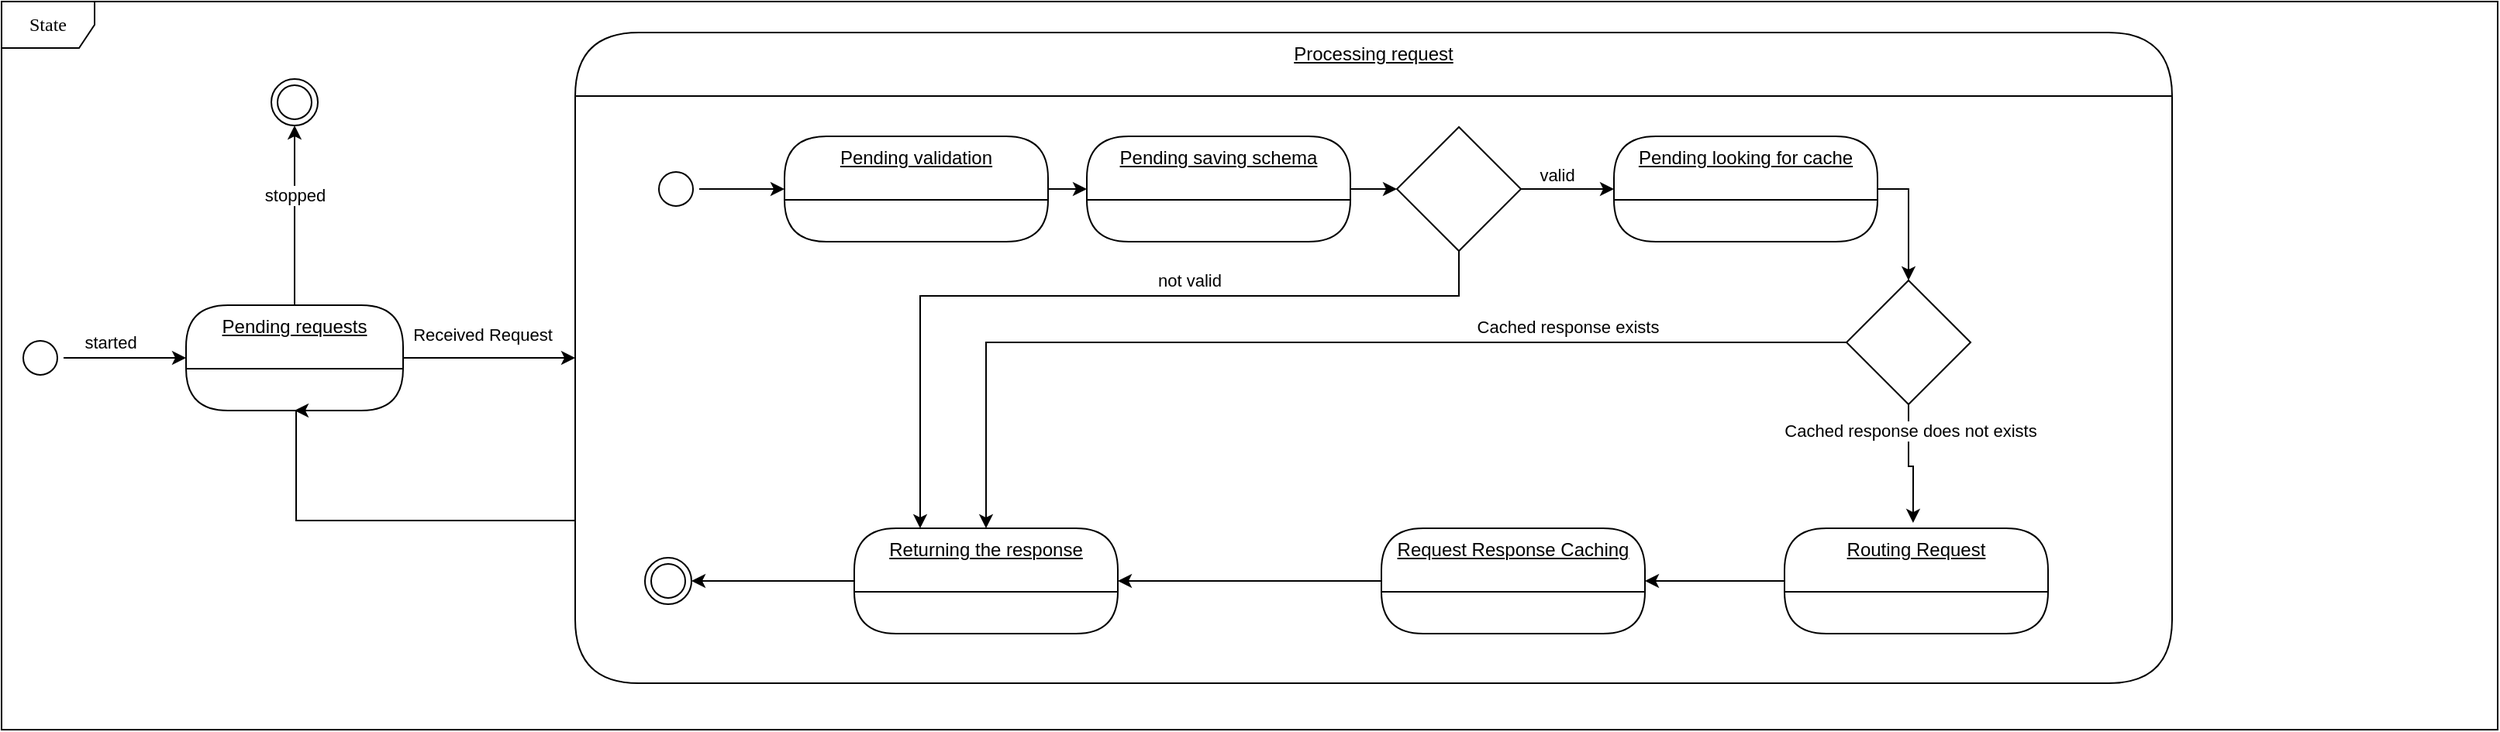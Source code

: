 <mxfile version="22.1.2" type="device">
  <diagram name="Page-1" id="58cdce13-f638-feb5-8d6f-7d28b1aa9fa0">
    <mxGraphModel dx="1206" dy="1552" grid="1" gridSize="10" guides="1" tooltips="1" connect="1" arrows="1" fold="1" page="1" pageScale="1" pageWidth="1100" pageHeight="850" background="none" math="0" shadow="0">
      <root>
        <mxCell id="0" />
        <mxCell id="1" parent="0" />
        <mxCell id="sZcx_ukak52XP6bxzXwW-17" style="edgeStyle=orthogonalEdgeStyle;rounded=0;orthogonalLoop=1;jettySize=auto;html=1;entryX=0;entryY=0.5;entryDx=0;entryDy=0;" parent="1" source="382b91b5511bd0f7-1" target="sZcx_ukak52XP6bxzXwW-1" edge="1">
          <mxGeometry relative="1" as="geometry" />
        </mxCell>
        <mxCell id="sZcx_ukak52XP6bxzXwW-18" value="started" style="edgeLabel;html=1;align=center;verticalAlign=middle;resizable=0;points=[];" parent="sZcx_ukak52XP6bxzXwW-17" vertex="1" connectable="0">
          <mxGeometry x="-0.658" y="-2" relative="1" as="geometry">
            <mxPoint x="16" y="-12" as="offset" />
          </mxGeometry>
        </mxCell>
        <mxCell id="382b91b5511bd0f7-1" value="" style="ellipse;html=1;shape=startState;rounded=1;shadow=0;comic=0;labelBackgroundColor=none;fontFamily=Verdana;fontSize=12;align=center;direction=south;" parent="1" vertex="1">
          <mxGeometry x="130" y="135" width="30" height="30" as="geometry" />
        </mxCell>
        <mxCell id="2a3bc250acf0617d-8" value="State" style="shape=umlFrame;whiteSpace=wrap;html=1;rounded=1;shadow=0;comic=0;labelBackgroundColor=none;strokeWidth=1;fontFamily=Verdana;fontSize=12;align=center;" parent="1" vertex="1">
          <mxGeometry x="120" y="-80" width="1610" height="470" as="geometry" />
        </mxCell>
        <mxCell id="sZcx_ukak52XP6bxzXwW-19" style="edgeStyle=orthogonalEdgeStyle;rounded=0;orthogonalLoop=1;jettySize=auto;html=1;entryX=0;entryY=0.5;entryDx=0;entryDy=0;" parent="1" source="sZcx_ukak52XP6bxzXwW-1" target="sZcx_ukak52XP6bxzXwW-2" edge="1">
          <mxGeometry relative="1" as="geometry" />
        </mxCell>
        <mxCell id="sZcx_ukak52XP6bxzXwW-20" value="Received Request" style="edgeLabel;html=1;align=center;verticalAlign=middle;resizable=0;points=[];" parent="sZcx_ukak52XP6bxzXwW-19" vertex="1" connectable="0">
          <mxGeometry x="0.196" y="-1" relative="1" as="geometry">
            <mxPoint x="-16" y="-16" as="offset" />
          </mxGeometry>
        </mxCell>
        <mxCell id="sZcx_ukak52XP6bxzXwW-1" value="Pending requests" style="swimlane;fontStyle=4;align=center;verticalAlign=top;childLayout=stackLayout;horizontal=1;startSize=41;horizontalStack=0;resizeParent=1;resizeParentMax=0;resizeLast=0;collapsible=0;marginBottom=0;html=1;rounded=1;absoluteArcSize=1;arcSize=140;whiteSpace=wrap;" parent="1" vertex="1">
          <mxGeometry x="239" y="116" width="140" height="68" as="geometry" />
        </mxCell>
        <mxCell id="sZcx_ukak52XP6bxzXwW-37" style="edgeStyle=orthogonalEdgeStyle;rounded=0;orthogonalLoop=1;jettySize=auto;html=1;exitX=0;exitY=0.75;exitDx=0;exitDy=0;entryX=0.5;entryY=1;entryDx=0;entryDy=0;" parent="1" source="sZcx_ukak52XP6bxzXwW-2" target="sZcx_ukak52XP6bxzXwW-1" edge="1">
          <mxGeometry relative="1" as="geometry">
            <Array as="points">
              <mxPoint x="310" y="255" />
            </Array>
          </mxGeometry>
        </mxCell>
        <mxCell id="sZcx_ukak52XP6bxzXwW-38" style="edgeStyle=orthogonalEdgeStyle;rounded=0;orthogonalLoop=1;jettySize=auto;html=1;entryX=0.5;entryY=1;entryDx=0;entryDy=0;exitX=0.5;exitY=0;exitDx=0;exitDy=0;" parent="1" source="sZcx_ukak52XP6bxzXwW-1" target="sZcx_ukak52XP6bxzXwW-39" edge="1">
          <mxGeometry relative="1" as="geometry">
            <mxPoint x="945" y="430" as="targetPoint" />
          </mxGeometry>
        </mxCell>
        <mxCell id="sZcx_ukak52XP6bxzXwW-40" value="stopped" style="edgeLabel;html=1;align=center;verticalAlign=middle;resizable=0;points=[];" parent="sZcx_ukak52XP6bxzXwW-38" vertex="1" connectable="0">
          <mxGeometry x="0.2" y="-1" relative="1" as="geometry">
            <mxPoint x="-1" y="-2" as="offset" />
          </mxGeometry>
        </mxCell>
        <mxCell id="sZcx_ukak52XP6bxzXwW-2" value="Processing request" style="swimlane;fontStyle=4;align=center;verticalAlign=top;childLayout=stackLayout;horizontal=1;startSize=41;horizontalStack=0;resizeParent=1;resizeParentMax=0;resizeLast=0;collapsible=0;marginBottom=0;html=1;rounded=1;absoluteArcSize=1;arcSize=140;whiteSpace=wrap;" parent="1" vertex="1">
          <mxGeometry x="490" y="-60" width="1030" height="420" as="geometry" />
        </mxCell>
        <mxCell id="sZcx_ukak52XP6bxzXwW-11" style="edgeStyle=orthogonalEdgeStyle;rounded=0;orthogonalLoop=1;jettySize=auto;html=1;entryX=1;entryY=0.5;entryDx=0;entryDy=0;" parent="1" source="sZcx_ukak52XP6bxzXwW-27" target="sZcx_ukak52XP6bxzXwW-7" edge="1">
          <mxGeometry relative="1" as="geometry" />
        </mxCell>
        <mxCell id="sZcx_ukak52XP6bxzXwW-4" value="Pending validation" style="swimlane;fontStyle=4;align=center;verticalAlign=top;childLayout=stackLayout;horizontal=1;startSize=41;horizontalStack=0;resizeParent=1;resizeParentMax=0;resizeLast=0;collapsible=0;marginBottom=0;html=1;rounded=1;absoluteArcSize=1;arcSize=162;whiteSpace=wrap;" parent="1" vertex="1">
          <mxGeometry x="625" y="7" width="170" height="68" as="geometry" />
        </mxCell>
        <mxCell id="sZcx_ukak52XP6bxzXwW-10" style="edgeStyle=orthogonalEdgeStyle;rounded=0;orthogonalLoop=1;jettySize=auto;html=1;entryX=0;entryY=0.5;entryDx=0;entryDy=0;" parent="1" source="sZcx_ukak52XP6bxzXwW-6" target="sZcx_ukak52XP6bxzXwW-4" edge="1">
          <mxGeometry relative="1" as="geometry">
            <mxPoint x="640" y="41" as="targetPoint" />
          </mxGeometry>
        </mxCell>
        <mxCell id="sZcx_ukak52XP6bxzXwW-6" value="" style="ellipse;html=1;shape=startState;rounded=1;shadow=0;comic=0;labelBackgroundColor=none;fontFamily=Verdana;fontSize=12;align=center;direction=south;" parent="1" vertex="1">
          <mxGeometry x="540" y="26" width="30" height="30" as="geometry" />
        </mxCell>
        <mxCell id="sZcx_ukak52XP6bxzXwW-7" value="" style="ellipse;html=1;shape=endState;rounded=1;shadow=0;comic=0;labelBackgroundColor=none;fontFamily=Verdana;fontSize=12;align=center;" parent="1" vertex="1">
          <mxGeometry x="535" y="279" width="30" height="30" as="geometry" />
        </mxCell>
        <mxCell id="sZcx_ukak52XP6bxzXwW-14" value="" style="edgeStyle=orthogonalEdgeStyle;rounded=0;orthogonalLoop=1;jettySize=auto;html=1;entryX=0.488;entryY=-0.051;entryDx=0;entryDy=0;entryPerimeter=0;" parent="1" source="sZcx_ukak52XP6bxzXwW-24" target="sZcx_ukak52XP6bxzXwW-13" edge="1">
          <mxGeometry relative="1" as="geometry">
            <mxPoint x="1120" y="41" as="sourcePoint" />
            <mxPoint x="1420" y="41" as="targetPoint" />
          </mxGeometry>
        </mxCell>
        <mxCell id="sZcx_ukak52XP6bxzXwW-31" value="Cached response does not exists" style="edgeLabel;html=1;align=center;verticalAlign=middle;resizable=0;points=[];" parent="sZcx_ukak52XP6bxzXwW-14" vertex="1" connectable="0">
          <mxGeometry x="-0.576" y="1" relative="1" as="geometry">
            <mxPoint as="offset" />
          </mxGeometry>
        </mxCell>
        <mxCell id="sZcx_ukak52XP6bxzXwW-13" value="Routing Request" style="swimlane;fontStyle=4;align=center;verticalAlign=top;childLayout=stackLayout;horizontal=1;startSize=41;horizontalStack=0;resizeParent=1;resizeParentMax=0;resizeLast=0;collapsible=0;marginBottom=0;html=1;rounded=1;absoluteArcSize=1;arcSize=140;whiteSpace=wrap;" parent="1" vertex="1">
          <mxGeometry x="1270" y="260" width="170" height="68" as="geometry" />
        </mxCell>
        <mxCell id="sZcx_ukak52XP6bxzXwW-16" value="" style="edgeStyle=orthogonalEdgeStyle;rounded=0;orthogonalLoop=1;jettySize=auto;html=1;entryX=1;entryY=0.5;entryDx=0;entryDy=0;" parent="1" source="sZcx_ukak52XP6bxzXwW-13" target="sZcx_ukak52XP6bxzXwW-15" edge="1">
          <mxGeometry relative="1" as="geometry">
            <mxPoint x="1360" y="41" as="sourcePoint" />
            <mxPoint x="1570" y="41" as="targetPoint" />
          </mxGeometry>
        </mxCell>
        <mxCell id="sZcx_ukak52XP6bxzXwW-15" value="Request Response Caching" style="swimlane;fontStyle=4;align=center;verticalAlign=top;childLayout=stackLayout;horizontal=1;startSize=41;horizontalStack=0;resizeParent=1;resizeParentMax=0;resizeLast=0;collapsible=0;marginBottom=0;html=1;rounded=1;absoluteArcSize=1;arcSize=140;whiteSpace=wrap;" parent="1" vertex="1">
          <mxGeometry x="1010" y="260" width="170" height="68" as="geometry" />
        </mxCell>
        <mxCell id="sZcx_ukak52XP6bxzXwW-23" value="" style="edgeStyle=orthogonalEdgeStyle;rounded=0;orthogonalLoop=1;jettySize=auto;html=1;entryX=0.5;entryY=0;entryDx=0;entryDy=0;exitX=1;exitY=0.5;exitDx=0;exitDy=0;" parent="1" source="sZcx_ukak52XP6bxzXwW-25" target="sZcx_ukak52XP6bxzXwW-24" edge="1">
          <mxGeometry relative="1" as="geometry">
            <mxPoint x="905" y="41" as="sourcePoint" />
            <mxPoint x="1033" y="123" as="targetPoint" />
          </mxGeometry>
        </mxCell>
        <mxCell id="sZcx_ukak52XP6bxzXwW-29" style="edgeStyle=orthogonalEdgeStyle;rounded=0;orthogonalLoop=1;jettySize=auto;html=1;entryX=0.5;entryY=0;entryDx=0;entryDy=0;" parent="1" source="sZcx_ukak52XP6bxzXwW-24" target="sZcx_ukak52XP6bxzXwW-27" edge="1">
          <mxGeometry relative="1" as="geometry" />
        </mxCell>
        <mxCell id="sZcx_ukak52XP6bxzXwW-30" value="Cached response exists" style="edgeLabel;html=1;align=center;verticalAlign=middle;resizable=0;points=[];" parent="sZcx_ukak52XP6bxzXwW-29" vertex="1" connectable="0">
          <mxGeometry x="-0.45" y="-2" relative="1" as="geometry">
            <mxPoint x="5" y="-8" as="offset" />
          </mxGeometry>
        </mxCell>
        <mxCell id="sZcx_ukak52XP6bxzXwW-24" value="" style="rhombus;whiteSpace=wrap;html=1;" parent="1" vertex="1">
          <mxGeometry x="1310" y="100" width="80" height="80" as="geometry" />
        </mxCell>
        <mxCell id="sZcx_ukak52XP6bxzXwW-26" value="" style="edgeStyle=orthogonalEdgeStyle;rounded=0;orthogonalLoop=1;jettySize=auto;html=1;entryX=0;entryY=0.5;entryDx=0;entryDy=0;exitX=1;exitY=0.5;exitDx=0;exitDy=0;" parent="1" source="sZcx_ukak52XP6bxzXwW-32" target="sZcx_ukak52XP6bxzXwW-25" edge="1">
          <mxGeometry relative="1" as="geometry">
            <mxPoint x="1030" y="41" as="sourcePoint" />
            <mxPoint x="1220" y="80" as="targetPoint" />
          </mxGeometry>
        </mxCell>
        <mxCell id="sZcx_ukak52XP6bxzXwW-36" value="valid" style="edgeLabel;html=1;align=center;verticalAlign=middle;resizable=0;points=[];" parent="sZcx_ukak52XP6bxzXwW-26" vertex="1" connectable="0">
          <mxGeometry x="-0.226" y="2" relative="1" as="geometry">
            <mxPoint y="-7" as="offset" />
          </mxGeometry>
        </mxCell>
        <mxCell id="sZcx_ukak52XP6bxzXwW-25" value="Pending looking for cache" style="swimlane;fontStyle=4;align=center;verticalAlign=top;childLayout=stackLayout;horizontal=1;startSize=41;horizontalStack=0;resizeParent=1;resizeParentMax=0;resizeLast=0;collapsible=0;marginBottom=0;html=1;rounded=1;absoluteArcSize=1;arcSize=144;whiteSpace=wrap;" parent="1" vertex="1">
          <mxGeometry x="1160" y="7" width="170" height="68" as="geometry" />
        </mxCell>
        <mxCell id="sZcx_ukak52XP6bxzXwW-28" value="" style="edgeStyle=orthogonalEdgeStyle;rounded=0;orthogonalLoop=1;jettySize=auto;html=1;entryX=1;entryY=0.5;entryDx=0;entryDy=0;" parent="1" source="sZcx_ukak52XP6bxzXwW-15" target="sZcx_ukak52XP6bxzXwW-27" edge="1">
          <mxGeometry relative="1" as="geometry">
            <mxPoint x="1200" y="194" as="sourcePoint" />
            <mxPoint x="1020" y="294" as="targetPoint" />
          </mxGeometry>
        </mxCell>
        <mxCell id="sZcx_ukak52XP6bxzXwW-27" value="Returning the response" style="swimlane;fontStyle=4;align=center;verticalAlign=top;childLayout=stackLayout;horizontal=1;startSize=41;horizontalStack=0;resizeParent=1;resizeParentMax=0;resizeLast=0;collapsible=0;marginBottom=0;html=1;rounded=1;absoluteArcSize=1;arcSize=140;whiteSpace=wrap;" parent="1" vertex="1">
          <mxGeometry x="670" y="260" width="170" height="68" as="geometry" />
        </mxCell>
        <mxCell id="sZcx_ukak52XP6bxzXwW-33" value="" style="edgeStyle=orthogonalEdgeStyle;rounded=0;orthogonalLoop=1;jettySize=auto;html=1;entryX=0;entryY=0.5;entryDx=0;entryDy=0;" parent="1" source="whGW8iIkcy6xzxkwmGIU-1" target="sZcx_ukak52XP6bxzXwW-32" edge="1">
          <mxGeometry relative="1" as="geometry">
            <mxPoint x="795" y="41" as="sourcePoint" />
            <mxPoint x="1030" y="41" as="targetPoint" />
          </mxGeometry>
        </mxCell>
        <mxCell id="sZcx_ukak52XP6bxzXwW-34" style="edgeStyle=orthogonalEdgeStyle;rounded=0;orthogonalLoop=1;jettySize=auto;html=1;entryX=0.25;entryY=0;entryDx=0;entryDy=0;" parent="1" source="sZcx_ukak52XP6bxzXwW-32" target="sZcx_ukak52XP6bxzXwW-27" edge="1">
          <mxGeometry relative="1" as="geometry">
            <Array as="points">
              <mxPoint x="1060" y="110" />
              <mxPoint x="712" y="110" />
            </Array>
          </mxGeometry>
        </mxCell>
        <mxCell id="sZcx_ukak52XP6bxzXwW-35" value="not valid" style="edgeLabel;html=1;align=center;verticalAlign=middle;resizable=0;points=[];" parent="sZcx_ukak52XP6bxzXwW-34" vertex="1" connectable="0">
          <mxGeometry x="-0.179" y="-2" relative="1" as="geometry">
            <mxPoint x="13" y="-8" as="offset" />
          </mxGeometry>
        </mxCell>
        <mxCell id="sZcx_ukak52XP6bxzXwW-32" value="" style="rhombus;whiteSpace=wrap;html=1;" parent="1" vertex="1">
          <mxGeometry x="1020" y="1" width="80" height="80" as="geometry" />
        </mxCell>
        <mxCell id="sZcx_ukak52XP6bxzXwW-39" value="" style="ellipse;html=1;shape=endState;rounded=1;shadow=0;comic=0;labelBackgroundColor=none;fontFamily=Verdana;fontSize=12;align=center;" parent="1" vertex="1">
          <mxGeometry x="294" y="-30" width="30" height="30" as="geometry" />
        </mxCell>
        <mxCell id="whGW8iIkcy6xzxkwmGIU-2" value="" style="edgeStyle=orthogonalEdgeStyle;rounded=0;orthogonalLoop=1;jettySize=auto;html=1;entryX=0;entryY=0.5;entryDx=0;entryDy=0;" parent="1" source="sZcx_ukak52XP6bxzXwW-4" target="whGW8iIkcy6xzxkwmGIU-1" edge="1">
          <mxGeometry relative="1" as="geometry">
            <mxPoint x="795" y="41" as="sourcePoint" />
            <mxPoint x="1020" y="41" as="targetPoint" />
          </mxGeometry>
        </mxCell>
        <mxCell id="whGW8iIkcy6xzxkwmGIU-1" value="Pending saving schema" style="swimlane;fontStyle=4;align=center;verticalAlign=top;childLayout=stackLayout;horizontal=1;startSize=41;horizontalStack=0;resizeParent=1;resizeParentMax=0;resizeLast=0;collapsible=0;marginBottom=0;html=1;rounded=1;absoluteArcSize=1;arcSize=170;whiteSpace=wrap;" parent="1" vertex="1">
          <mxGeometry x="820" y="7" width="170" height="68" as="geometry" />
        </mxCell>
      </root>
    </mxGraphModel>
  </diagram>
</mxfile>
